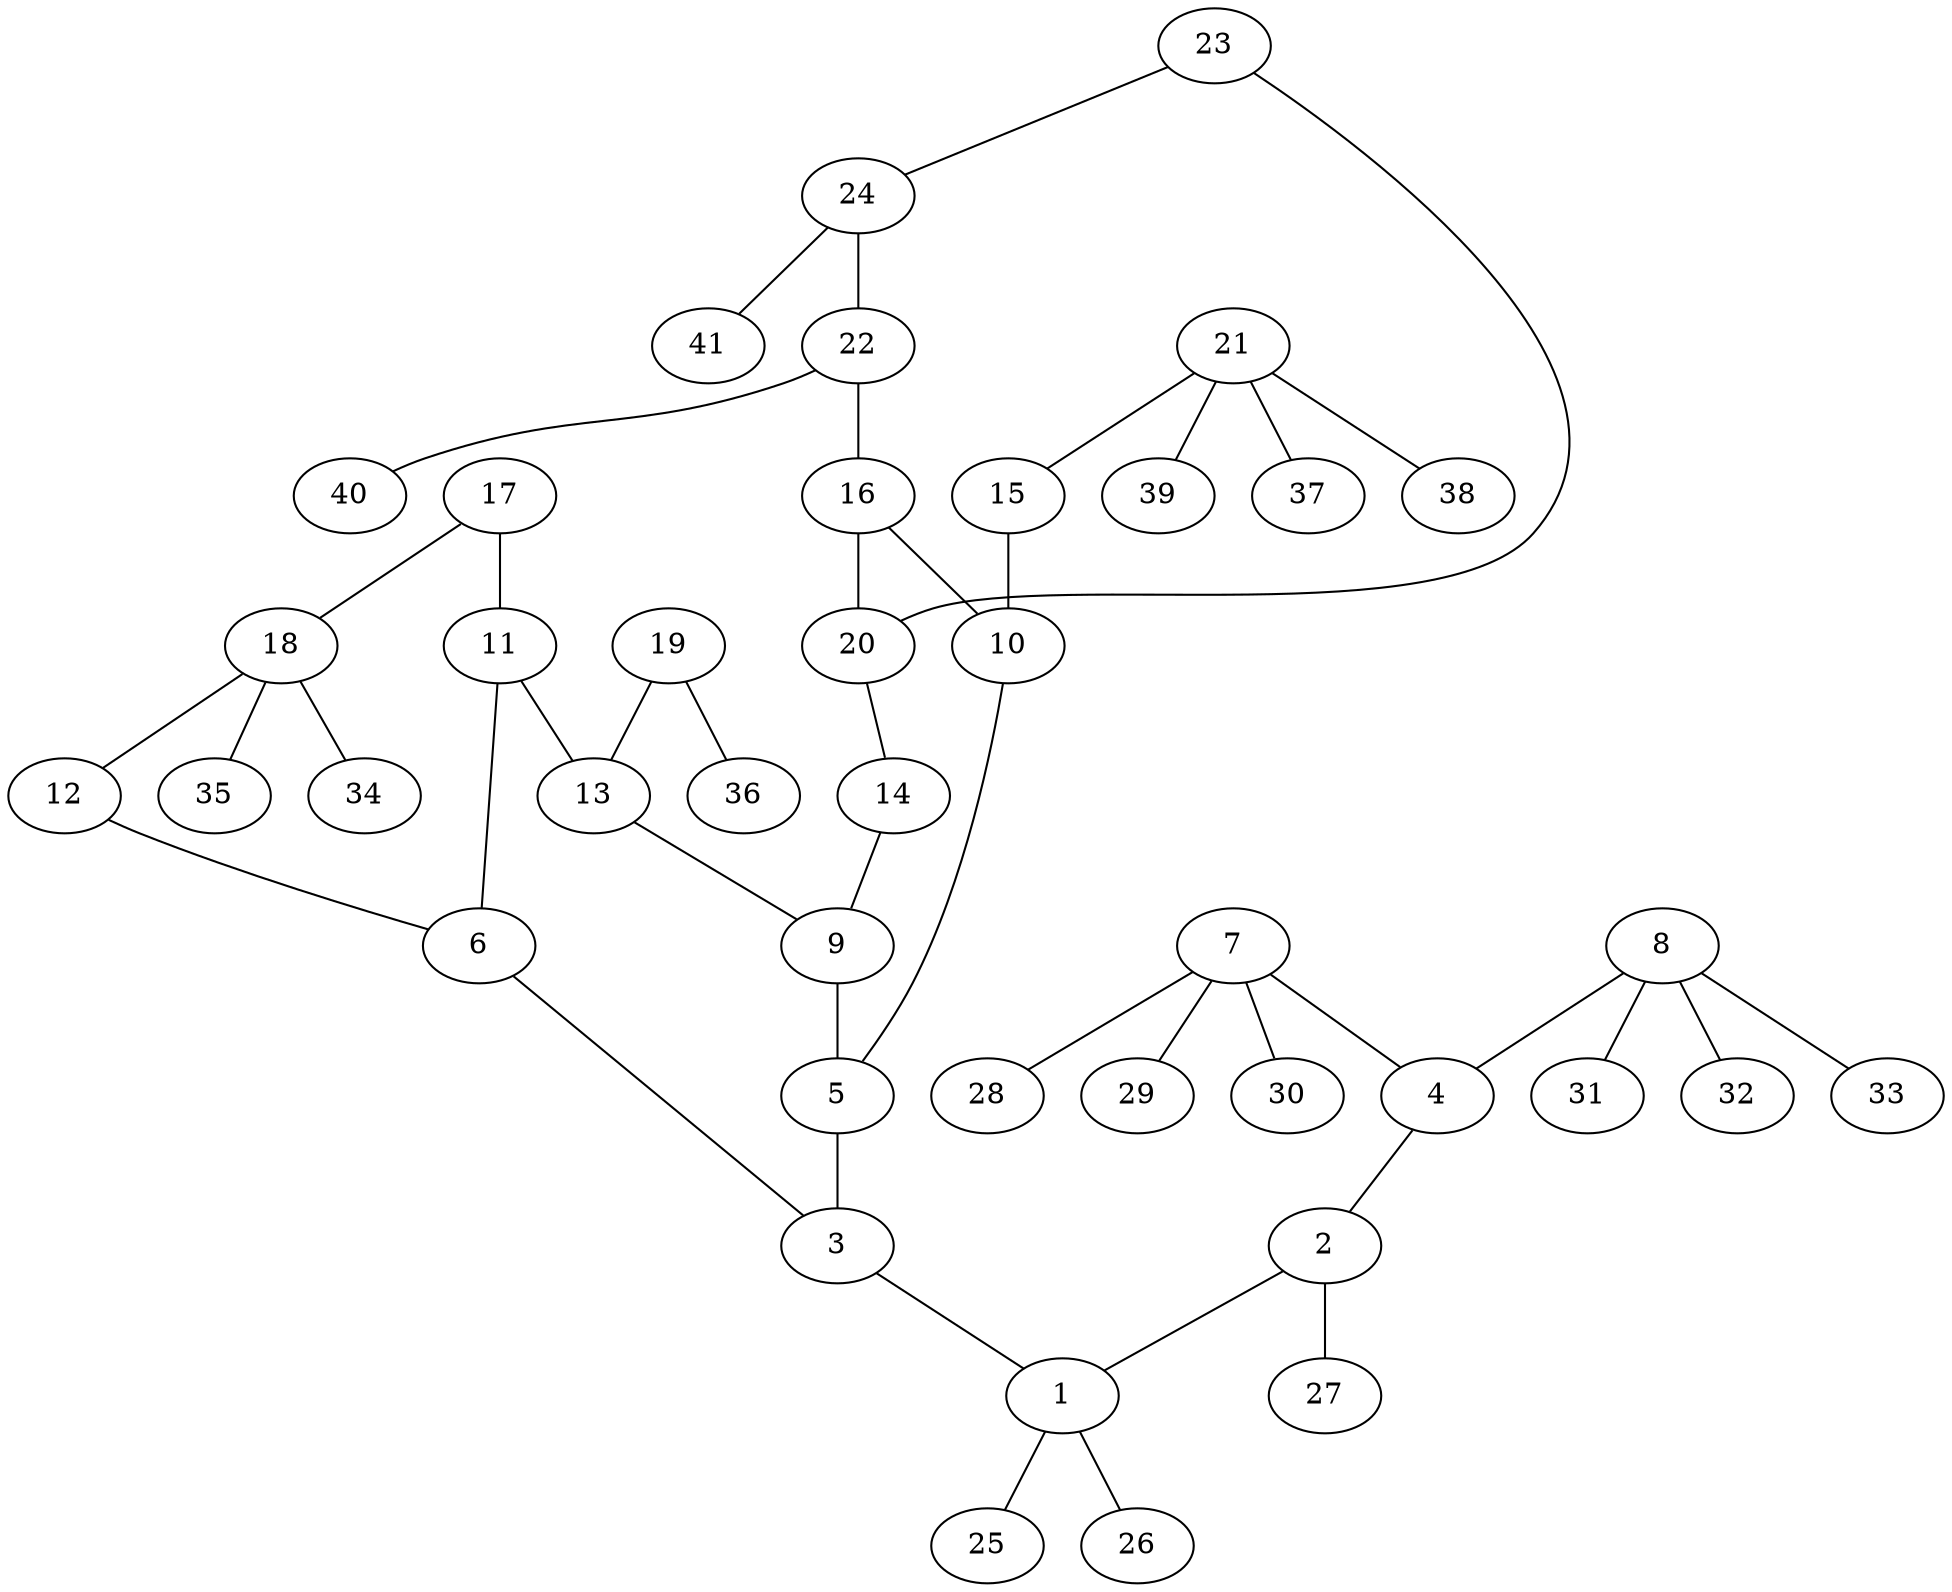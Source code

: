 graph molecule_3357 {
	1	 [chem=C];
	25	 [chem=H];
	1 -- 25	 [valence=1];
	26	 [chem=H];
	1 -- 26	 [valence=1];
	2	 [chem=C];
	2 -- 1	 [valence=1];
	27	 [chem=H];
	2 -- 27	 [valence=1];
	3	 [chem=C];
	3 -- 1	 [valence=1];
	4	 [chem=C];
	4 -- 2	 [valence=2];
	5	 [chem=C];
	5 -- 3	 [valence=2];
	6	 [chem=C];
	6 -- 3	 [valence=1];
	7	 [chem=C];
	7 -- 4	 [valence=1];
	28	 [chem=H];
	7 -- 28	 [valence=1];
	29	 [chem=H];
	7 -- 29	 [valence=1];
	30	 [chem=H];
	7 -- 30	 [valence=1];
	8	 [chem=C];
	8 -- 4	 [valence=1];
	31	 [chem=H];
	8 -- 31	 [valence=1];
	32	 [chem=H];
	8 -- 32	 [valence=1];
	33	 [chem=H];
	8 -- 33	 [valence=1];
	9	 [chem=C];
	9 -- 5	 [valence=1];
	10	 [chem=C];
	10 -- 5	 [valence=1];
	11	 [chem=C];
	11 -- 6	 [valence=2];
	13	 [chem=C];
	11 -- 13	 [valence=1];
	12	 [chem=O];
	12 -- 6	 [valence=1];
	13 -- 9	 [valence=2];
	14	 [chem=N];
	14 -- 9	 [valence=1];
	15	 [chem=O];
	15 -- 10	 [valence=1];
	16	 [chem=C];
	16 -- 10	 [valence=2];
	20	 [chem=C];
	16 -- 20	 [valence=1];
	17	 [chem=O];
	17 -- 11	 [valence=1];
	18	 [chem=C];
	17 -- 18	 [valence=1];
	18 -- 12	 [valence=1];
	34	 [chem=H];
	18 -- 34	 [valence=1];
	35	 [chem=H];
	18 -- 35	 [valence=1];
	19	 [chem=O];
	19 -- 13	 [valence=1];
	36	 [chem=H];
	19 -- 36	 [valence=1];
	20 -- 14	 [valence=2];
	21	 [chem=C];
	21 -- 15	 [valence=1];
	37	 [chem=H];
	21 -- 37	 [valence=1];
	38	 [chem=H];
	21 -- 38	 [valence=1];
	39	 [chem=H];
	21 -- 39	 [valence=1];
	22	 [chem=C];
	22 -- 16	 [valence=1];
	40	 [chem=H];
	22 -- 40	 [valence=1];
	23	 [chem=O];
	23 -- 20	 [valence=1];
	24	 [chem=C];
	23 -- 24	 [valence=1];
	24 -- 22	 [valence=2];
	41	 [chem=H];
	24 -- 41	 [valence=1];
}
